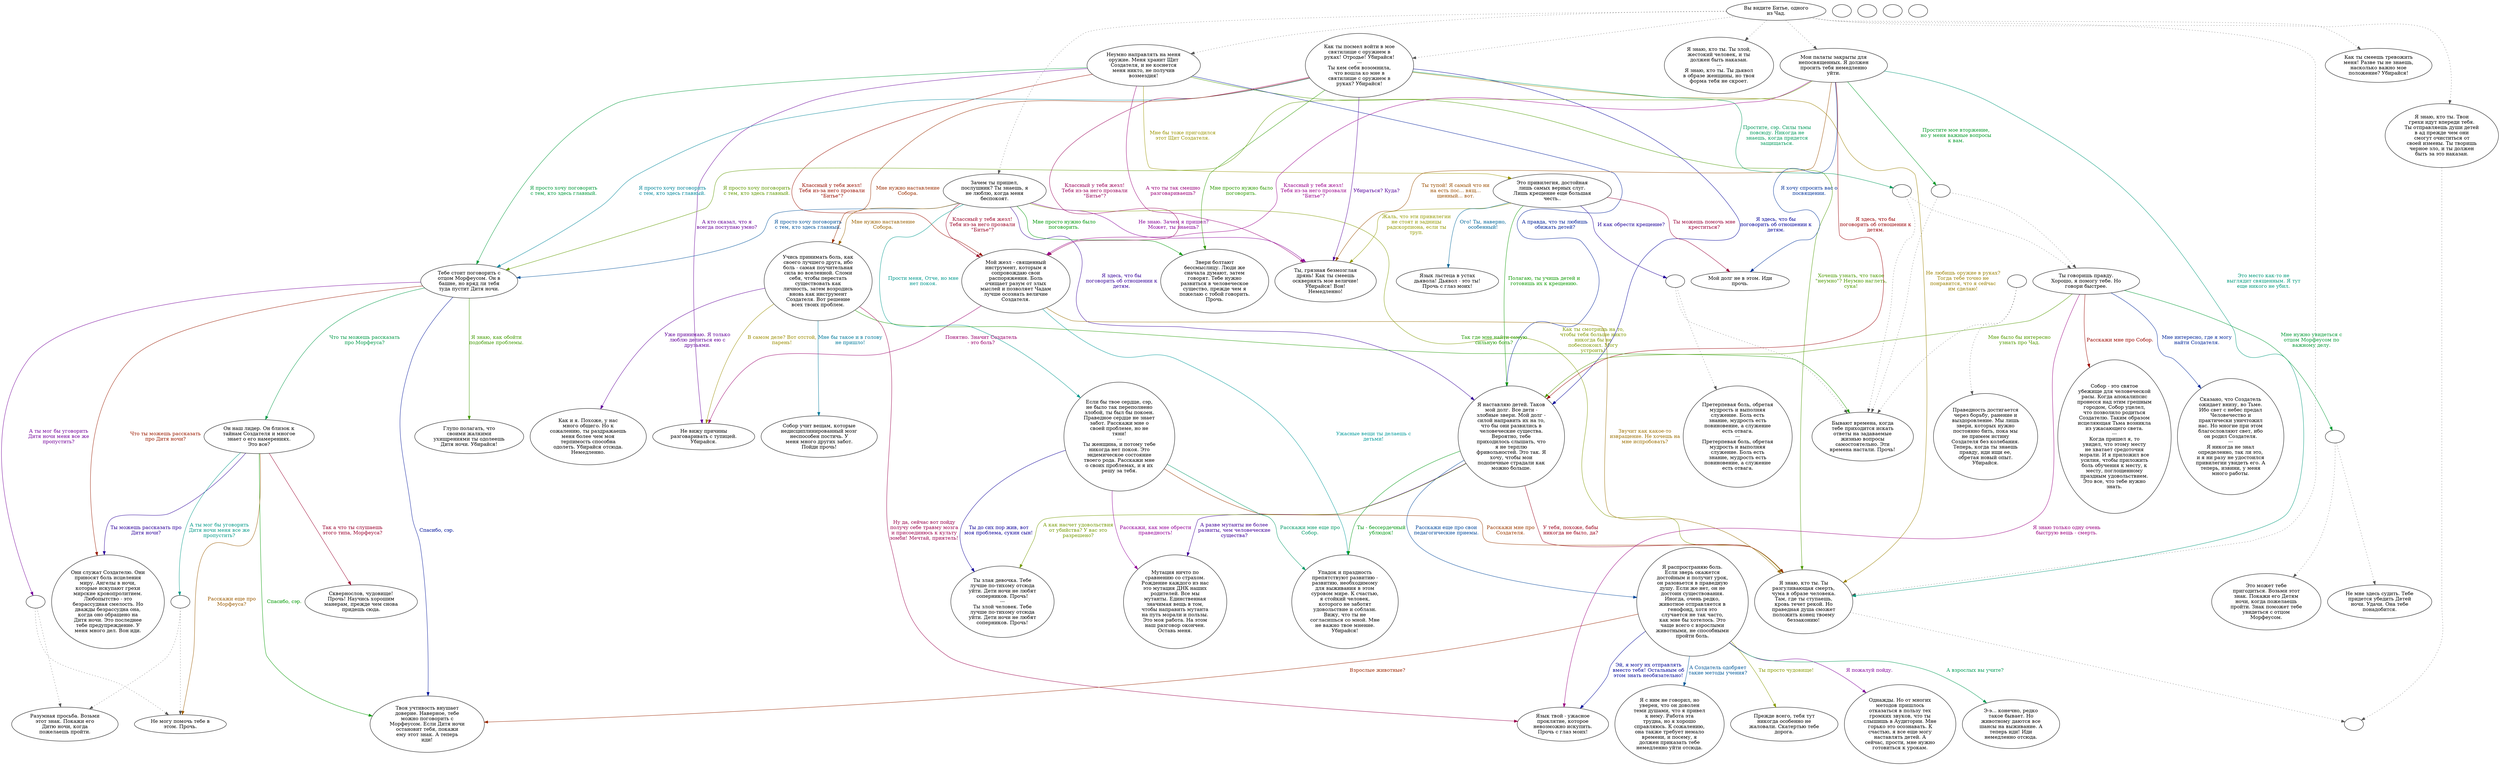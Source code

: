 digraph lasher {
  "start" [style=filled       fillcolor="#FFFFFF"       color="#000000"]
  "start" -> "lasher04" [style=dotted color="#555555"]
  "start" -> "lasher05" [style=dotted color="#555555"]
  "start" -> "lasher06" [style=dotted color="#555555"]
  "start" -> "lasher00" [style=dotted color="#555555"]
  "start" -> "lasher01" [style=dotted color="#555555"]
  "start" -> "lasher02" [style=dotted color="#555555"]
  "start" -> "lasher03" [style=dotted color="#555555"]
  "start" -> "lasher07" [style=dotted color="#555555"]
  "start" [label="Вы видите Битье, одного\nиз Чад."]
  "lasher00" [style=filled       fillcolor="#FFFFFF"       color="#000000"]
  "lasher00" [label="Я знаю, кто ты. Ты злой,\nжестокий человек, и ты\nдолжен быть наказан.\n---\nЯ знаю, кто ты. Ты дьявол\nв образе женщины, но твоя\nформа тебя не скроет."]
  "lasher01" [style=filled       fillcolor="#FFFFFF"       color="#000000"]
  "lasher01" -> "combat" [style=dotted color="#555555"]
  "lasher01" [label="Я знаю, кто ты. Твои\nгрехи идут впереди тебя.\nТы отправляешь души детей\nв ад прежде чем они\nсмогут очиститься от\nсвоей измены. Ты творишь\nчерное зло, и ты должен\nбыть за это наказан."]
  "lasher02" [style=filled       fillcolor="#FFFFFF"       color="#000000"]
  "lasher02" -> "combat" [style=dotted color="#555555"]
  "lasher02" [label="Я знаю, кто ты. Ты\nразгуливающая смерть,\nчума в образе человека.\nТам, где ты ступаешь,\nкровь течет рекой. Но\nправедная душа сможет\nположить конец твоему\nбеззаконию!"]
  "lasher03" [style=filled       fillcolor="#FFFFFF"       color="#000000"]
  "lasher03" [label="Как ты смеешь тревожить\nменя! Разве ты не знаешь,\nнасколько важно мое\nположение? Убирайся!"]
  "lasher04" [style=filled       fillcolor="#FFFFFF"       color="#000000"]
  "lasher04" [label="Неумно направлять на меня\nоружие. Меня хранит Щит\nСоздателя, и не коснется\nменя никто, не получив\nвозмездия!"]
  "lasher04" -> "lasher08" [label="Мне бы тоже пригодился\nэтот Щит Создателя." color="#999400" fontcolor="#999400"]
  "lasher04" -> "lasher09" [label="А кто сказал, что я\nвсегда поступаю умно?" color="#670099" fontcolor="#670099"]
  "lasher04" -> "lasher10" [label="Я просто хочу поговорить\nс тем, кто здесь главный." color="#00993A" fontcolor="#00993A"]
  "lasher04" -> "lasher11" [label="Классный у тебя жезл!\nТебя из-за него прозвали\n\"Битье\"?" color="#990E00" fontcolor="#990E00"]
  "lasher04" -> "lasher12" [label="А правда, что ты любишь\nобижать детей?" color="#001F99" fontcolor="#001F99"]
  "lasher04" -> "lasher02" [label="Хочешь узнать, что такое\n\"неумно\"? Неумно наглеть,\nсука!" color="#4B9900" fontcolor="#4B9900"]
  "lasher04" -> "lasher13" [label="А что ты так смешно\nразговариваешь?" color="#990078" fontcolor="#990078"]
  "lasher05" [style=filled       fillcolor="#FFFFFF"       color="#000000"]
  "lasher05" [label="Зачем ты пришел,\nпослушник? Ты знаешь, я\nне люблю, когда меня\nбеспокоят."]
  "lasher05" -> "lasher14" [label="Прости меня, Отче, но мне\nнет покоя." color="#00998D" fontcolor="#00998D"]
  "lasher05" -> "lasher15" [label="Мне нужно наставление\nСобора." color="#996100" fontcolor="#996100"]
  "lasher05" -> "lasher12" [label="Я здесь, что бы\nпоговорить об отношении к\nдетям." color="#340099" fontcolor="#340099"]
  "lasher05" -> "lasher16" [label="Мне просто нужно было\nпоговорить." color="#009907" fontcolor="#009907"]
  "lasher05" -> "lasher11" [label="Классный у тебя жезл!\nТебя из-за него прозвали\n\"Битье\"?" color="#990025" fontcolor="#990025"]
  "lasher05" -> "lasher10" [label="Я просто хочу поговорить\nс тем, кто здесь главный." color="#005299" fontcolor="#005299"]
  "lasher05" -> "lasher02" [label="Как ты смотришь на то,\nчтобы тебя больше никто\nникогда бы не\nпобеспокоил. Могу\nустроить!" color="#7F9900" fontcolor="#7F9900"]
  "lasher05" -> "lasher13" [label="Не знаю. Зачем я пришел?\nМожет, ты знаешь?" color="#870099" fontcolor="#870099"]
  "lasher06" [style=filled       fillcolor="#FFFFFF"       color="#000000"]
  "lasher06" [label="Как ты посмел войти в мое\nсвятилище с оружием в\nруках! Отродье! Убирайся!\n---\nТы кем себя возомнила,\nчто вошла ко мне в\nсвятилище с оружием в\nруках? Убирайся!"]
  "lasher06" -> "lasher06a" [label="Простите, сэр. Силы тьмы\nповсюду. Никогда не\nзнаешь, когда придется\nзащищаться." color="#00995A" fontcolor="#00995A"]
  "lasher06" -> "lasher15" [label="Мне нужно наставление\nСобора." color="#992D00" fontcolor="#992D00"]
  "lasher06" -> "lasher12" [label="Я здесь, что бы\nпоговорить об отношении к\nдетям." color="#010099" fontcolor="#010099"]
  "lasher06" -> "lasher16" [label="Мне просто нужно было\nпоговорить." color="#2C9900" fontcolor="#2C9900"]
  "lasher06" -> "lasher11" [label="Классный у тебя жезл!\nТебя из-за него прозвали\n\"Битье\"?" color="#990059" fontcolor="#990059"]
  "lasher06" -> "lasher10" [label="Я просто хочу поговорить\nс тем, кто здесь главный." color="#008599" fontcolor="#008599"]
  "lasher06" -> "lasher02" [label="Не любишь оружие в руках?\nТогда тебе точно не\nпонравится, что я сейчас\nим сделаю!" color="#998000" fontcolor="#998000"]
  "lasher06" -> "lasher13" [label="Убираться? Куда?" color="#540099" fontcolor="#540099"]
  "lasher06a" [style=filled       fillcolor="#FFFFFF"       color="#000000"]
  "lasher06a" -> "lasher17" [style=dotted color="#555555"]
  "lasher06a" -> "lasher18" [style=dotted color="#555555"]
  "lasher06a" [label=""]
  "lasher07" [style=filled       fillcolor="#FFFFFF"       color="#000000"]
  "lasher07" [label="Мои палаты закрыты для\nнепосвященных. Я должен\nпросить тебя немедленно\nуйти."]
  "lasher07" -> "lasher07a" [label="Простите мое вторжение,\nно у меня важные вопросы\nк вам." color="#009927" fontcolor="#009927"]
  "lasher07" -> "lasher12" [label="Я здесь, что бы\nпоговорить об отношении к\nдетям." color="#990006" fontcolor="#990006"]
  "lasher07" -> "lasher19" [label="Я хочу спросить вас о\nпосвящении." color="#003299" fontcolor="#003299"]
  "lasher07" -> "lasher10" [label="Я просто хочу поговорить\nс тем, кто здесь главный." color="#5F9900" fontcolor="#5F9900"]
  "lasher07" -> "lasher11" [label="Классный у тебя жезл!\nТебя из-за него прозвали\n\"Битье\"?" color="#99008C" fontcolor="#99008C"]
  "lasher07" -> "lasher02" [label="Это место как-то не\nвыглядит священным. Я тут\nеще никого не убил." color="#00997A" fontcolor="#00997A"]
  "lasher07" -> "lasher13" [label="Ты тупой! Я самый что ни\nна есть пос... вящ...\nщенный... вот." color="#994D00" fontcolor="#994D00"]
  "lasher07a" [style=filled       fillcolor="#FFFFFF"       color="#000000"]
  "lasher07a" -> "lasher17" [style=dotted color="#555555"]
  "lasher07a" -> "lasher18" [style=dotted color="#555555"]
  "lasher07a" [label=""]
  "lasher08" [style=filled       fillcolor="#FFFFFF"       color="#000000"]
  "lasher08" [label="Это привилегия, достойная\nлишь самых верных слуг.\nЛишь крещение еще большая\nчесть.."]
  "lasher08" -> "lasher08a" [label="И как обрести крещение?" color="#200099" fontcolor="#200099"]
  "lasher08" -> "lasher12" [label="Полагаю, ты учишь детей и\nготовишь их к крещению." color="#0C9900" fontcolor="#0C9900"]
  "lasher08" -> "lasher19" [label="Ты можешь помочь мне\nкреститься?" color="#990039" fontcolor="#990039"]
  "lasher08" -> "lasher22" [label="Ого! Ты, наверно,\nособенный!" color="#006699" fontcolor="#006699"]
  "lasher08" -> "lasher13" [label="Жаль, что эти привилегии\nне стоят и задницы\nрадскорпиона, если ты\nтруп." color="#929900" fontcolor="#929900"]
  "lasher08a" [style=filled       fillcolor="#FFFFFF"       color="#000000"]
  "lasher08a" -> "lasher20_1" [style=dotted color="#555555"]
  "lasher08a" -> "lasher18" [style=dotted color="#555555"]
  "lasher08a" [label=""]
  "lasher09" [style=filled       fillcolor="#FFFFFF"       color="#000000"]
  "lasher09" [label="Не вижу причины\nразговаривать с тупицей.\nУбирайся."]
  "lasher10" [style=filled       fillcolor="#FFFFFF"       color="#000000"]
  "lasher10" [label="Тебе стоит поговорить с\nотцом Морфеусом. Он в\nбашне, но вряд ли тебя\nтуда пустит Дитя ночи."]
  "lasher10" -> "lasher10a" [label="А ты мог бы уговорить\nДитя ночи меня все же\nпропустить?" color="#730099" fontcolor="#730099"]
  "lasher10" -> "lasher26" [label="Что ты можешь рассказать\nпро Морфеуса?" color="#009947" fontcolor="#009947"]
  "lasher10" -> "lasher27" [label="Что ты можешь рассказать\nпро Дитя ночи?" color="#991A00" fontcolor="#991A00"]
  "lasher10" -> "lasher28" [label="Спасибо, сэр." color="#001399" fontcolor="#001399"]
  "lasher10" -> "lasher29" [label="Я знаю, как обойти\nподобные проблемы." color="#3F9900" fontcolor="#3F9900"]
  "lasher10a" [style=filled       fillcolor="#FFFFFF"       color="#000000"]
  "lasher10a" -> "lasher24" [style=dotted color="#555555"]
  "lasher10a" -> "lasher25" [style=dotted color="#555555"]
  "lasher10a" [label=""]
  "lasher11" [style=filled       fillcolor="#FFFFFF"       color="#000000"]
  "lasher11" [label="Мой жезл - священный\nинструмент, которым я\nсопровождаю свои\nраспоряжения. Боль\nочищает разум от злых\nмыслей и позволяет Чадам\nлучше осознать величие\nСоздателя."]
  "lasher11" -> "lasher09" [label="Понятно. Значит Создатель\n- это боль?" color="#99006C" fontcolor="#99006C"]
  "lasher11" -> "lasher30" [label="Ужасные вещи ты делаешь с\nдетьми!" color="#009999" fontcolor="#009999"]
  "lasher11" -> "lasher02" [label="Звучит как какое-то\nизвращение. Не хочешь на\nмне испробовать?" color="#996D00" fontcolor="#996D00"]
  "lasher12" [style=filled       fillcolor="#FFFFFF"       color="#000000"]
  "lasher12" [label="Я наставляю детей. Таков\nмой долг. Все дети -\nзлобные звери. Мой долг -\nсилой направить их на то,\nчто бы они развились в\nчеловеческие существа.\nВероятно, тебе\nприходилось слышать, что\nя не терплю\nфривольностей. Это так. Я\nхочу, чтобы мои\nподопечные страдали как\nможно больше."]
  "lasher12" -> "lasher31" [label="А разве мутанты не более\nразвиты, чем человеческие\nсущества?" color="#400099" fontcolor="#400099"]
  "lasher12" -> "lasher30" [label="Ты - бессердечный\nублюдок!" color="#009913" fontcolor="#009913"]
  "lasher12" -> "lasher02" [label="У тебя, похоже, бабы\nникогда не было, да?" color="#990019" fontcolor="#990019"]
  "lasher12" -> "lasher32" [label="Расскажи еще про свои\nпедагогические приемы." color="#004699" fontcolor="#004699"]
  "lasher12" -> "lasher33" [label="А как насчет удовольствия\nот убийства? У вас это\nразрешено?" color="#739900" fontcolor="#739900"]
  "lasher13" [style=filled       fillcolor="#FFFFFF"       color="#000000"]
  "lasher13" [label="Ты, грязная безмозглая\nдрянь! Как ты смеешь\nосквернять мое величие!\nУбирайся! Вон!\nНемедленно!"]
  "lasher14" [style=filled       fillcolor="#FFFFFF"       color="#000000"]
  "lasher14" [label="Если бы твое сердце, сэр,\nне было так переполнено\nзлобой, ты был бы покоен.\nПраведное сердце не знает\nзабот. Расскажи мне о\nсвоей проблеме, но не\nтяни!\n---\nТы женщина, и потому тебе\nникогда нет покоя. Это\nэндемическое состояние\nтвоего рода. Расскажи мне\nо своих проблемах, и я их\nрешу за тебя."]
  "lasher14" -> "lasher31" [label="Расскажи, как мне обрести\nправедность!" color="#930099" fontcolor="#930099"]
  "lasher14" -> "lasher30" [label="Расскажи мне еще про\nСобор." color="#009966" fontcolor="#009966"]
  "lasher14" -> "lasher02" [label="Расскажи мне про\nСоздателя." color="#993900" fontcolor="#993900"]
  "lasher14" -> "lasher33" [label="Ты до сих пор жив, вот\nмоя проблема, сукин сын!" color="#0D0099" fontcolor="#0D0099"]
  "lasher14a" [style=filled       fillcolor="#FFFFFF"       color="#000000"]
  "lasher14a" -> "lasher34" [style=dotted color="#555555"]
  "lasher14a" -> "lasher18" [style=dotted color="#555555"]
  "lasher14a" [label=""]
  "lasher15" [style=filled       fillcolor="#FFFFFF"       color="#000000"]
  "lasher15" [label="Учись принимать боль, как\nсвоего лучшего друга, ибо\nболь - самая поучительная\nсила во вселенной. Сломи\nсебя, чтобы перестать\nсуществовать как\nличность, затем возродись\nвновь как инструмент\nСоздателя. Вот решение\nвсех твоих проблем."]
  "lasher15" -> "lasher18" [label="Так где мне найти самую\nсильную боль?" color="#209900" fontcolor="#209900"]
  "lasher15" -> "lasher35" [label="Ну да, сейчас вот пойду\nполучу себе травму мозга\nи присоединюсь к культу\nзомби! Мечтай, приятель!" color="#99004C" fontcolor="#99004C"]
  "lasher15" -> "lasher36" [label="Мне бы такое и в голову\nне пришло!" color="#007999" fontcolor="#007999"]
  "lasher15" -> "lasher09" [label="В самом деле? Вот отстой,\nпарень!" color="#998C00" fontcolor="#998C00"]
  "lasher15" -> "lasher37" [label="Уже принимаю. Я только\nлюблю делиться ею с\nдрузьями." color="#600099" fontcolor="#600099"]
  "lasher16" [style=filled       fillcolor="#FFFFFF"       color="#000000"]
  "lasher16" [label="Звери болтают\nбессмыслицу. Люди же\nсначала думают, затем\nговорят. Тебе нужно\nразвиться в человеческое\nсущество, прежде чем я\nпожелаю с тобой говорить.\nПрочь."]
  "lasher17" [style=filled       fillcolor="#FFFFFF"       color="#000000"]
  "lasher17" [label="Ты говоришь правду.\nХорошо, я помогу тебе. Но\nговори быстрее."]
  "lasher17" -> "lasher17a" [label="Мне нужно увидеться с\nотцом Морфеусом по\nважному делу." color="#009933" fontcolor="#009933"]
  "lasher17" -> "lasher40_1" [label="Расскажи мне про Собор." color="#990600" fontcolor="#990600"]
  "lasher17" -> "lasher41_1" [label="Мне интересно, где я могу\nнайти Создателя." color="#002699" fontcolor="#002699"]
  "lasher17" -> "lasher12" [label="Мне было бы интересно\nузнать про Чад." color="#539900" fontcolor="#539900"]
  "lasher17" -> "lasher35" [label="Я знаю только одну очень\nбыструю вещь - смерть." color="#990080" fontcolor="#990080"]
  "lasher17a" [style=filled       fillcolor="#FFFFFF"       color="#000000"]
  "lasher17a" -> "lasher38" [style=dotted color="#555555"]
  "lasher17a" -> "lasher39" [style=dotted color="#555555"]
  "lasher17a" [label=""]
  "lasher18" [style=filled       fillcolor="#FFFFFF"       color="#000000"]
  "lasher18" [label="Бывают времена, когда\nтебе приходится искать\nответы на задаваемые\nжизнью вопросы\nсамостоятельно. Эти\nвремена настали. Прочь!"]
  "lasher19" [style=filled       fillcolor="#FFFFFF"       color="#000000"]
  "lasher19" [label="Мой долг не в этом. Иди\nпрочь."]
  "lasher20_1" [style=filled       fillcolor="#FFFFFF"       color="#000000"]
  "lasher20_1" [label="Претерпевая боль, обретая\nмудрость и выполняя\nслужение. Боль есть\nзнание, мудрость есть\nповиновение, а служение\nесть отвага.\n---\nПретерпевая боль, обретая\nмудрость и выполняя\nслужение. Боль есть\nзнание, мудрость есть\nповиновение, а служение\nесть отвага."]
  "lasher20_2" [style=filled       fillcolor="#FFFFFF"       color="#000000"]
  "lasher20_2" [label=""]
  "lasher21" [style=filled       fillcolor="#FFFFFF"       color="#000000"]
  "lasher21" [label="Я с ним не говорил, но\nуверен, что он доволен\nтеми душами, что я привел\nк нему. Работа эта\nтрудна, но я хорошо\nсправляюсь. К сожалению,\nона также требует немало\nвремени, и посему, я\nдолжен приказать тебе\nнемедленно уйти отсюда."]
  "lasher22" [style=filled       fillcolor="#FFFFFF"       color="#000000"]
  "lasher22" [label="Язык льстеца в устах\nдьявола! Дьявол - это ты!\nПрочь с глаз моих!"]
  "lasher23" [style=filled       fillcolor="#FFFFFF"       color="#000000"]
  "lasher23" [label="Сквернослов, чудовище!\nПрочь! Научись хорошим\nманерам, прежде чем снова\nпридешь сюда."]
  "lasher24" [style=filled       fillcolor="#FFFFFF"       color="#000000"]
  "lasher24" [label="Разумная просьба. Возьми\nэтот знак. Покажи его\nДитю ночи, когда\nпожелаешь пройти."]
  "lasher25" [style=filled       fillcolor="#FFFFFF"       color="#000000"]
  "lasher25" [label="Не могу помочь тебе в\nэтом. Прочь."]
  "lasher26" [style=filled       fillcolor="#FFFFFF"       color="#000000"]
  "lasher26" [label="Он наш лидер. Он близок к\nтайнам Создателя и многое\nзнает о его намерениях.\nЭто все?"]
  "lasher26" -> "lasher26a" [label="А ты мог бы уговорить\nДитя ночи меня все же\nпропустить?" color="#009986" fontcolor="#009986"]
  "lasher26" -> "lasher25" [label="Расскажи еще про\nМорфеуса?" color="#995900" fontcolor="#995900"]
  "lasher26" -> "lasher27" [label="Ты можешь рассказать про\nДитя ночи?" color="#2C0099" fontcolor="#2C0099"]
  "lasher26" -> "lasher28" [label="Спасибо, сэр." color="#009900" fontcolor="#009900"]
  "lasher26" -> "lasher23" [label="Так а что ты слушаешь\nэтого типа, Морфеуса?" color="#99002D" fontcolor="#99002D"]
  "lasher26a" [style=filled       fillcolor="#FFFFFF"       color="#000000"]
  "lasher26a" -> "lasher24" [style=dotted color="#555555"]
  "lasher26a" -> "lasher25" [style=dotted color="#555555"]
  "lasher26a" [label=""]
  "lasher27" [style=filled       fillcolor="#FFFFFF"       color="#000000"]
  "lasher27" [label="Они служат Создателю. Они\nприносят боль исцеления\nмиру. Ангелы в ночи,\nкоторые искупают грехи\nмирские кровопролитием.\nЛюбопытство - это\nбезрассудная смелость. Но\nдважды безрассудна она,\nкогда оно обращено на\nДитя ночи. Это последнее\nтебе предупреждение. У\nменя много дел. Вон иди."]
  "lasher28" [style=filled       fillcolor="#FFFFFF"       color="#000000"]
  "lasher28" [label="Твоя учтивость внушает\nдоверие. Наверное, тебе\nможно поговорить с\nМорфеусом. Если Дитя ночи\nостановит тебя, покажи\nему этот знак. А теперь\nиди!"]
  "lasher29" [style=filled       fillcolor="#FFFFFF"       color="#000000"]
  "lasher29" [label="Глупо полагать, что\nсвоими жалкими\nухищрениями ты одолеешь\nДитя ночи. Убирайся!"]
  "lasher30" [style=filled       fillcolor="#FFFFFF"       color="#000000"]
  "lasher30" [label="Упадок и праздность\nпрепятствуют развитию -\nразвитию, необходимому\nдля выживания в этом\nсуровом мире. К счастью,\nя стойкий человек,\nкоторого не заботят\nудовольствие и соблазн.\nВижу, что ты не\nсогласишься со мной. Мне\nне важно твое мнение.\nУбирайся!"]
  "lasher31" [style=filled       fillcolor="#FFFFFF"       color="#000000"]
  "lasher31" [label="Мутация ничто по\nсравнению со страхом.\nРождение каждого из нас\nэто мутация ДНК наших\nродителей. Все мы\nмутанты. Единственная\nзначимая вещь в том,\nчтобы направить мутанта\nна путь морали и пользы.\nЭто моя работа. На этом\nнаш разговор окончен.\nОставь меня."]
  "lasher32" [style=filled       fillcolor="#FFFFFF"       color="#000000"]
  "lasher32" [label="Я распространяю боль.\nЕсли зверь окажется\nдостойным и получит урок,\nон разовьется в праведную\nдушу. Если же нет, он не\nдостоин существования.\nИногда, очень редко,\nживотное отправляется в\nгенофонд, хотя это\nслучается не так часто,\nкак мне бы хотелось. Это\nчаще всего с взрослыми\nживотными, не способными\nпройти боль."]
  "lasher32" -> "lasher21" [label="А Создатель одобряет\nтакие методы учения?" color="#005999" fontcolor="#005999"]
  "lasher32" -> "lasher42" [label="Ты просто чудовище!" color="#869900" fontcolor="#869900"]
  "lasher32" -> "lasher43" [label="Я пожалуй пойду." color="#7F0099" fontcolor="#7F0099"]
  "lasher32" -> "lasher44" [label="А взрослых вы учите?" color="#009953" fontcolor="#009953"]
  "lasher32" -> "lasher28" [label="Взрослые животные?" color="#992600" fontcolor="#992600"]
  "lasher32" -> "lasher35" [label="Эй, я могу их отправлять\nвместо тебя! Остальным об\nэтом знать необязательно!" color="#000799" fontcolor="#000799"]
  "lasher33" [style=filled       fillcolor="#FFFFFF"       color="#000000"]
  "lasher33" [label="Ты злая девочка. Тебе\nлучше по-тихому отсюда\nуйти. Дети ночи не любят\nсоперников. Прочь!\n---\nТы злой человек. Тебе\nлучше по-тихому отсюда\nуйти. Дети ночи не любят\nсоперников. Прочь!"]
  "lasher34" [style=filled       fillcolor="#FFFFFF"       color="#000000"]
  "lasher34" [label="Праведность достигается\nчерез борьбу, ранение и\nвыздоровление. Мы лишь\nзвери, которых нужно\nпостоянно бить, пока мы\nне примем истину\nСоздателя без колебания.\nТеперь, когда ты знаешь\nправду, иди ищи ее,\nобретая новый опыт.\nУбирайся."]
  "lasher35" [style=filled       fillcolor="#FFFFFF"       color="#000000"]
  "lasher35" [label="Язык твой - ужасное\nпроклятие, которое\nневозможно искупить.\nПрочь с глаз моих!"]
  "lasher36" [style=filled       fillcolor="#FFFFFF"       color="#000000"]
  "lasher36" [label="Собор учит вещам, которые\nнедисциплинированный мозг\nнеспособен постичь. У\nменя много других забот.\nПойди прочь!"]
  "lasher37" [style=filled       fillcolor="#FFFFFF"       color="#000000"]
  "lasher37" [label="Как и я. Похоже, у нас\nмного общего. Но к\nсожалению, ты раздражаешь\nменя более чем моя\nтерпимость способна\nодолеть. Убирайся отсюда.\nНемедленно."]
  "lasher38" [style=filled       fillcolor="#FFFFFF"       color="#000000"]
  "lasher38" [label="Это может тебе\nпригодиться. Возьми этот\nзнак. Покажи его Детям\nночи, когда пожелаешь\nпройти. Знак поможет тебе\nувидеться с отцом\nМорфеусом."]
  "lasher39" [style=filled       fillcolor="#FFFFFF"       color="#000000"]
  "lasher39" [label="Не мне здесь судить. Тебе\nпридется убедить Детей\nночи. Удачи. Она тебе\nпонадобится."]
  "lasher40_1" [style=filled       fillcolor="#FFFFFF"       color="#000000"]
  "lasher40_1" [label="Собор - это святое\nубежище для человеческой\nрасы. Когда апокалипсис\nпронесся над этим грешным\nгородом, Собор уцелел,\nчто позволило родиться\nСоздателю. Таким образом\nисцеляющая Тьма возникла\nиз ужасающего света.\n---\nКогда пришел я, то\nувидел, что этому месту\nне хватает средоточия\nморали. И я приложил все\nусилия, чтобы приложить\nболь обучения к месту, к\nместу, поглощенному\nпраздным удовольствием.\nЭто все, что тебе нужно\nзнать."]
  "lasher40_2" [style=filled       fillcolor="#FFFFFF"       color="#000000"]
  "lasher40_2" [label=""]
  "lasher41_1" [style=filled       fillcolor="#FFFFFF"       color="#000000"]
  "lasher41_1" [label="Сказано, что Создатель\nожидает внизу, во Тьме.\nИбо свет с небес предал\nЧеловечество и\nпрактически уничтожил\nнас. Но многие при этом\nблагословляют свет, ибо\nон родил Создателя.\n---\nЯ никогда не знал\nопределенно, так ли это,\nи я ни разу не удостоился\nпривилегии увидеть его. А\nтеперь, извини, у меня\nмного работы."]
  "lasher41_2" [style=filled       fillcolor="#FFFFFF"       color="#000000"]
  "lasher41_2" [label=""]
  "lasher42" [style=filled       fillcolor="#FFFFFF"       color="#000000"]
  "lasher42" [label="Прежде всего, тебя тут\nникогда особенно не\nжаловали. Скатертью тебе\nдорога."]
  "lasher43" [style=filled       fillcolor="#FFFFFF"       color="#000000"]
  "lasher43" [label="Однажды. Но от многих\nметодов пришлось\nотказаться в пользу тех\nгромких звуков, что ты\nслышишь в Аудитории. Мне\nгорько это осознавать. К\nсчастью, я все еще могу\nнаставлять детей. А\nсейчас, прости, мне нужно\nготовиться к урокам."]
  "lasher44" [style=filled       fillcolor="#FFFFFF"       color="#000000"]
  "lasher44" [label="Э-э... конечно, редко\nтакое бывает. Но\nживотному даются все\nшансы на выживание. А\nтеперь иди! Иди\nнемедленно отсюда."]
  "lasherend" [style=filled       fillcolor="#FFFFFF"       color="#000000"]
  "lasherend" [label=""]
  "combat" [style=filled       fillcolor="#FFFFFF"       color="#000000"]
  "combat" [label=""]
}